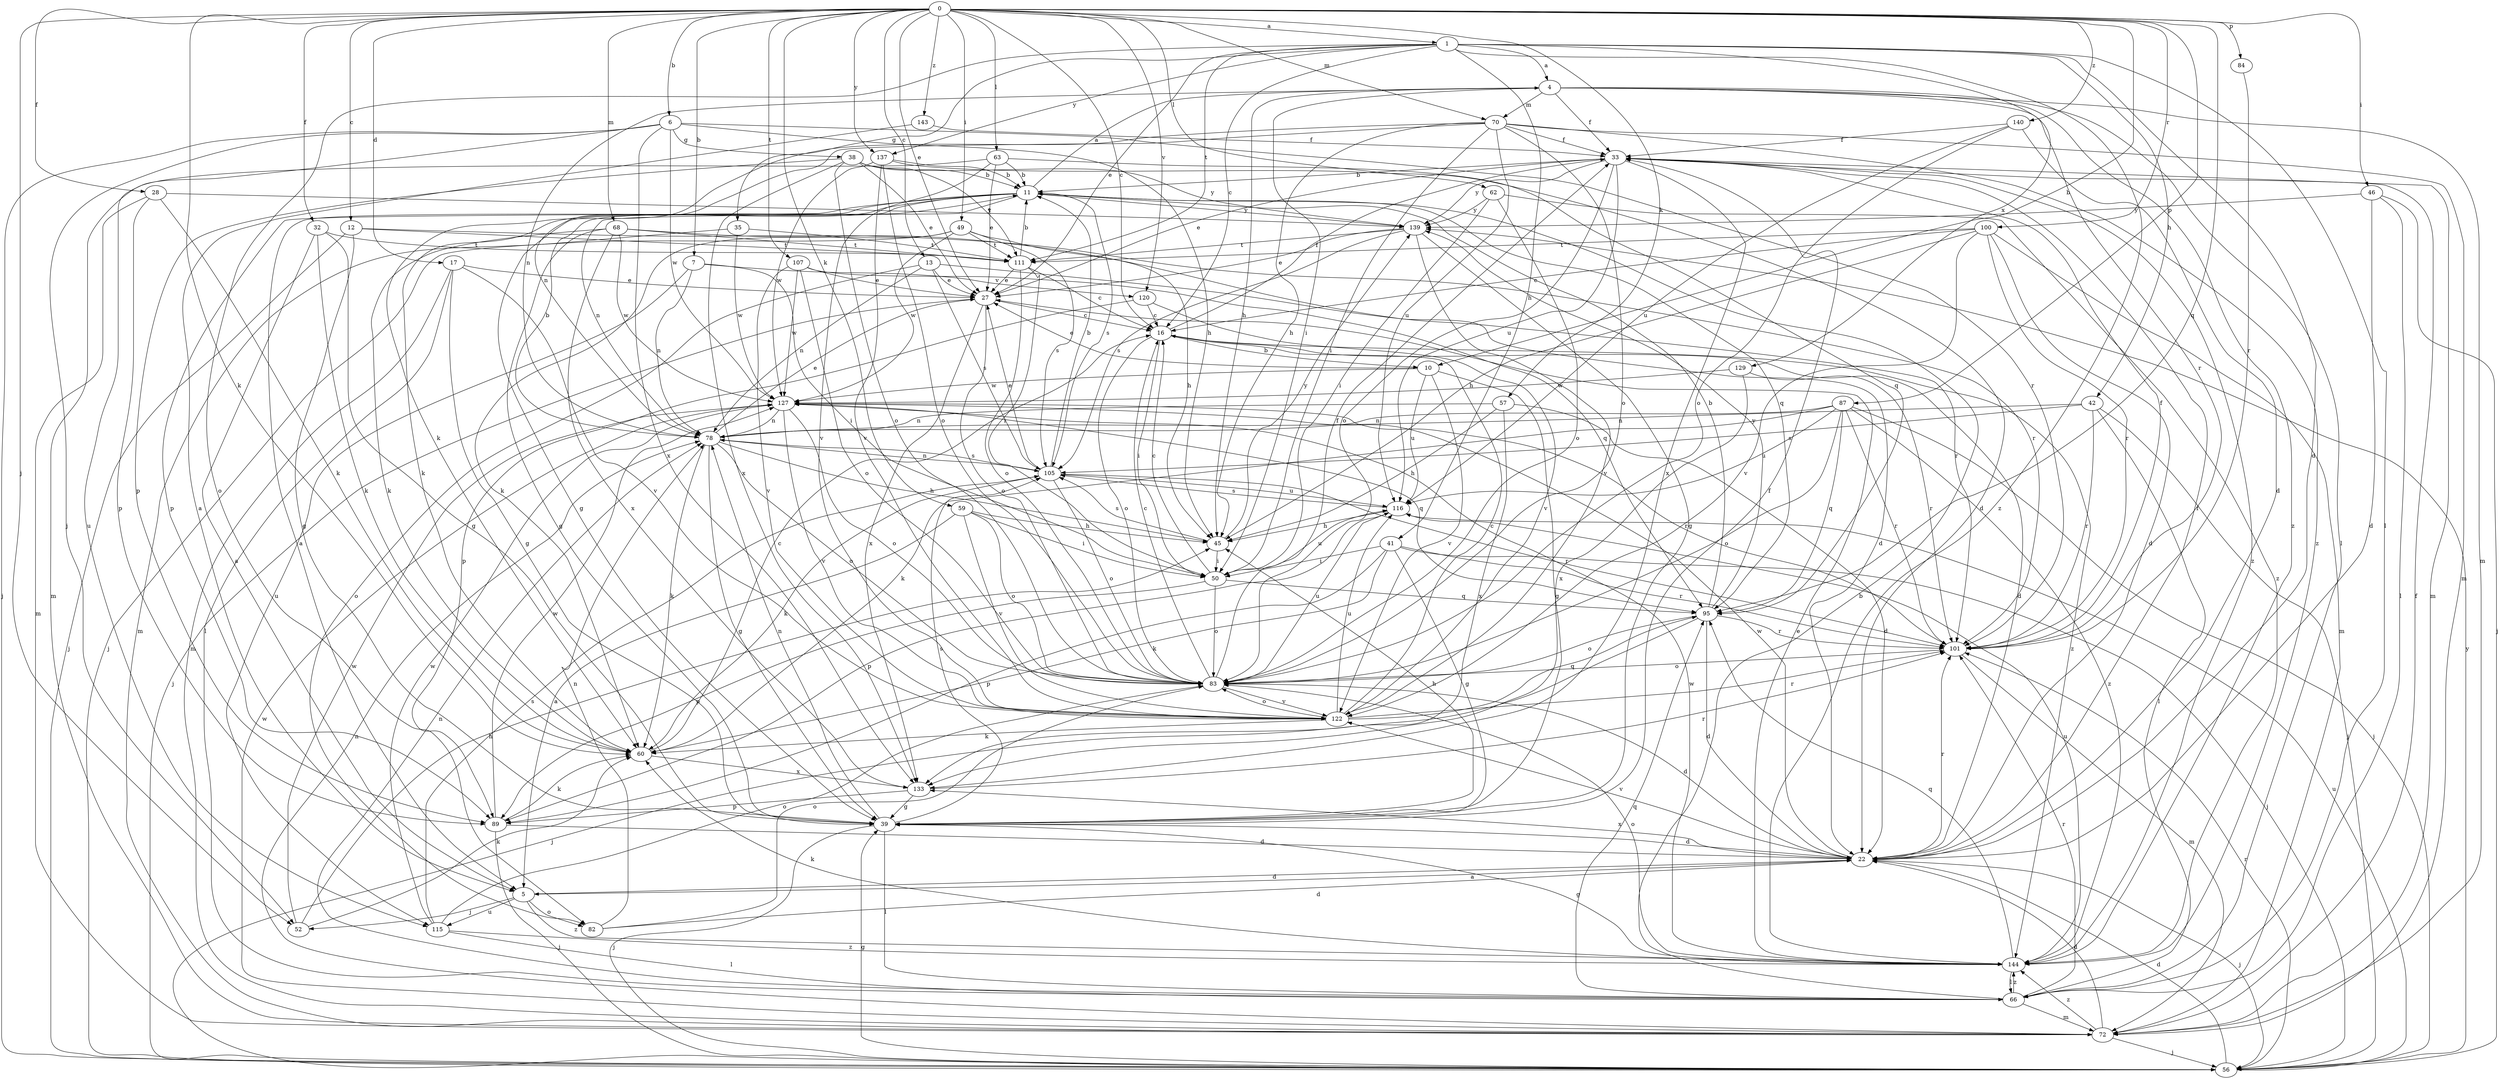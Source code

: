strict digraph  {
0;
1;
4;
5;
6;
7;
10;
11;
12;
13;
16;
17;
22;
27;
28;
32;
33;
35;
38;
39;
41;
42;
45;
46;
49;
50;
52;
56;
57;
59;
60;
62;
63;
66;
68;
70;
72;
78;
82;
83;
84;
87;
89;
95;
100;
101;
105;
107;
111;
115;
116;
120;
122;
127;
129;
133;
137;
139;
140;
143;
144;
0 -> 1  [label=a];
0 -> 6  [label=b];
0 -> 7  [label=b];
0 -> 10  [label=b];
0 -> 12  [label=c];
0 -> 13  [label=c];
0 -> 16  [label=c];
0 -> 17  [label=d];
0 -> 27  [label=e];
0 -> 28  [label=f];
0 -> 32  [label=f];
0 -> 46  [label=i];
0 -> 49  [label=i];
0 -> 52  [label=j];
0 -> 57  [label=k];
0 -> 59  [label=k];
0 -> 60  [label=k];
0 -> 62  [label=l];
0 -> 63  [label=l];
0 -> 68  [label=m];
0 -> 70  [label=m];
0 -> 84  [label=p];
0 -> 87  [label=p];
0 -> 95  [label=q];
0 -> 100  [label=r];
0 -> 107  [label=t];
0 -> 120  [label=v];
0 -> 137  [label=y];
0 -> 140  [label=z];
0 -> 143  [label=z];
1 -> 4  [label=a];
1 -> 16  [label=c];
1 -> 22  [label=d];
1 -> 27  [label=e];
1 -> 35  [label=g];
1 -> 41  [label=h];
1 -> 42  [label=h];
1 -> 66  [label=l];
1 -> 82  [label=o];
1 -> 111  [label=t];
1 -> 129  [label=x];
1 -> 137  [label=y];
1 -> 144  [label=z];
4 -> 33  [label=f];
4 -> 45  [label=h];
4 -> 50  [label=i];
4 -> 66  [label=l];
4 -> 70  [label=m];
4 -> 72  [label=m];
4 -> 78  [label=n];
4 -> 101  [label=r];
4 -> 144  [label=z];
5 -> 22  [label=d];
5 -> 52  [label=j];
5 -> 82  [label=o];
5 -> 115  [label=u];
5 -> 144  [label=z];
6 -> 38  [label=g];
6 -> 45  [label=h];
6 -> 52  [label=j];
6 -> 56  [label=j];
6 -> 101  [label=r];
6 -> 115  [label=u];
6 -> 127  [label=w];
6 -> 133  [label=x];
7 -> 50  [label=i];
7 -> 78  [label=n];
7 -> 115  [label=u];
7 -> 120  [label=v];
10 -> 27  [label=e];
10 -> 39  [label=g];
10 -> 116  [label=u];
10 -> 122  [label=v];
10 -> 127  [label=w];
11 -> 4  [label=a];
11 -> 5  [label=a];
11 -> 39  [label=g];
11 -> 60  [label=k];
11 -> 78  [label=n];
11 -> 89  [label=p];
11 -> 95  [label=q];
11 -> 105  [label=s];
11 -> 139  [label=y];
12 -> 39  [label=g];
12 -> 56  [label=j];
12 -> 101  [label=r];
12 -> 111  [label=t];
13 -> 27  [label=e];
13 -> 78  [label=n];
13 -> 82  [label=o];
13 -> 101  [label=r];
13 -> 105  [label=s];
16 -> 10  [label=b];
16 -> 22  [label=d];
16 -> 33  [label=f];
16 -> 50  [label=i];
16 -> 83  [label=o];
16 -> 144  [label=z];
17 -> 27  [label=e];
17 -> 39  [label=g];
17 -> 66  [label=l];
17 -> 72  [label=m];
17 -> 122  [label=v];
22 -> 5  [label=a];
22 -> 33  [label=f];
22 -> 56  [label=j];
22 -> 101  [label=r];
22 -> 122  [label=v];
22 -> 127  [label=w];
22 -> 133  [label=x];
27 -> 16  [label=c];
27 -> 56  [label=j];
27 -> 83  [label=o];
27 -> 133  [label=x];
28 -> 60  [label=k];
28 -> 72  [label=m];
28 -> 89  [label=p];
28 -> 139  [label=y];
32 -> 5  [label=a];
32 -> 39  [label=g];
32 -> 60  [label=k];
32 -> 111  [label=t];
33 -> 11  [label=b];
33 -> 27  [label=e];
33 -> 72  [label=m];
33 -> 83  [label=o];
33 -> 116  [label=u];
33 -> 133  [label=x];
33 -> 139  [label=y];
33 -> 144  [label=z];
35 -> 72  [label=m];
35 -> 111  [label=t];
35 -> 127  [label=w];
38 -> 11  [label=b];
38 -> 27  [label=e];
38 -> 83  [label=o];
38 -> 89  [label=p];
38 -> 111  [label=t];
38 -> 133  [label=x];
38 -> 139  [label=y];
39 -> 22  [label=d];
39 -> 33  [label=f];
39 -> 45  [label=h];
39 -> 56  [label=j];
39 -> 66  [label=l];
39 -> 78  [label=n];
39 -> 105  [label=s];
41 -> 39  [label=g];
41 -> 50  [label=i];
41 -> 56  [label=j];
41 -> 60  [label=k];
41 -> 89  [label=p];
41 -> 101  [label=r];
42 -> 56  [label=j];
42 -> 66  [label=l];
42 -> 78  [label=n];
42 -> 101  [label=r];
42 -> 105  [label=s];
45 -> 50  [label=i];
45 -> 105  [label=s];
45 -> 139  [label=y];
46 -> 22  [label=d];
46 -> 56  [label=j];
46 -> 66  [label=l];
46 -> 139  [label=y];
49 -> 45  [label=h];
49 -> 56  [label=j];
49 -> 60  [label=k];
49 -> 105  [label=s];
49 -> 111  [label=t];
49 -> 127  [label=w];
50 -> 16  [label=c];
50 -> 83  [label=o];
50 -> 89  [label=p];
50 -> 95  [label=q];
50 -> 116  [label=u];
52 -> 45  [label=h];
52 -> 60  [label=k];
52 -> 127  [label=w];
56 -> 22  [label=d];
56 -> 39  [label=g];
56 -> 101  [label=r];
56 -> 116  [label=u];
56 -> 139  [label=y];
57 -> 22  [label=d];
57 -> 45  [label=h];
57 -> 78  [label=n];
57 -> 133  [label=x];
59 -> 5  [label=a];
59 -> 45  [label=h];
59 -> 50  [label=i];
59 -> 83  [label=o];
59 -> 122  [label=v];
60 -> 16  [label=c];
60 -> 133  [label=x];
62 -> 50  [label=i];
62 -> 83  [label=o];
62 -> 139  [label=y];
62 -> 144  [label=z];
63 -> 11  [label=b];
63 -> 27  [label=e];
63 -> 72  [label=m];
63 -> 95  [label=q];
63 -> 122  [label=v];
66 -> 11  [label=b];
66 -> 72  [label=m];
66 -> 78  [label=n];
66 -> 95  [label=q];
66 -> 101  [label=r];
66 -> 144  [label=z];
68 -> 22  [label=d];
68 -> 39  [label=g];
68 -> 60  [label=k];
68 -> 111  [label=t];
68 -> 127  [label=w];
68 -> 133  [label=x];
70 -> 33  [label=f];
70 -> 45  [label=h];
70 -> 50  [label=i];
70 -> 60  [label=k];
70 -> 72  [label=m];
70 -> 78  [label=n];
70 -> 83  [label=o];
70 -> 116  [label=u];
70 -> 144  [label=z];
72 -> 22  [label=d];
72 -> 33  [label=f];
72 -> 56  [label=j];
72 -> 78  [label=n];
72 -> 127  [label=w];
72 -> 144  [label=z];
78 -> 11  [label=b];
78 -> 27  [label=e];
78 -> 39  [label=g];
78 -> 45  [label=h];
78 -> 60  [label=k];
78 -> 83  [label=o];
78 -> 105  [label=s];
82 -> 22  [label=d];
82 -> 78  [label=n];
82 -> 83  [label=o];
83 -> 16  [label=c];
83 -> 22  [label=d];
83 -> 33  [label=f];
83 -> 116  [label=u];
83 -> 122  [label=v];
84 -> 101  [label=r];
87 -> 56  [label=j];
87 -> 60  [label=k];
87 -> 78  [label=n];
87 -> 83  [label=o];
87 -> 95  [label=q];
87 -> 101  [label=r];
87 -> 116  [label=u];
87 -> 144  [label=z];
89 -> 22  [label=d];
89 -> 56  [label=j];
89 -> 60  [label=k];
89 -> 127  [label=w];
95 -> 11  [label=b];
95 -> 22  [label=d];
95 -> 56  [label=j];
95 -> 83  [label=o];
95 -> 101  [label=r];
95 -> 139  [label=y];
100 -> 16  [label=c];
100 -> 22  [label=d];
100 -> 45  [label=h];
100 -> 72  [label=m];
100 -> 101  [label=r];
100 -> 111  [label=t];
100 -> 122  [label=v];
101 -> 33  [label=f];
101 -> 72  [label=m];
101 -> 83  [label=o];
105 -> 11  [label=b];
105 -> 27  [label=e];
105 -> 60  [label=k];
105 -> 78  [label=n];
105 -> 83  [label=o];
105 -> 101  [label=r];
105 -> 116  [label=u];
107 -> 27  [label=e];
107 -> 83  [label=o];
107 -> 95  [label=q];
107 -> 122  [label=v];
107 -> 127  [label=w];
111 -> 11  [label=b];
111 -> 16  [label=c];
111 -> 27  [label=e];
111 -> 50  [label=i];
111 -> 83  [label=o];
115 -> 66  [label=l];
115 -> 83  [label=o];
115 -> 105  [label=s];
115 -> 127  [label=w];
115 -> 144  [label=z];
116 -> 45  [label=h];
116 -> 89  [label=p];
116 -> 105  [label=s];
120 -> 16  [label=c];
120 -> 89  [label=p];
120 -> 122  [label=v];
122 -> 16  [label=c];
122 -> 60  [label=k];
122 -> 83  [label=o];
122 -> 95  [label=q];
122 -> 101  [label=r];
122 -> 116  [label=u];
127 -> 78  [label=n];
127 -> 83  [label=o];
127 -> 95  [label=q];
127 -> 101  [label=r];
127 -> 122  [label=v];
129 -> 101  [label=r];
129 -> 127  [label=w];
129 -> 133  [label=x];
133 -> 39  [label=g];
133 -> 89  [label=p];
133 -> 101  [label=r];
137 -> 11  [label=b];
137 -> 22  [label=d];
137 -> 83  [label=o];
137 -> 122  [label=v];
137 -> 127  [label=w];
139 -> 27  [label=e];
139 -> 39  [label=g];
139 -> 105  [label=s];
139 -> 111  [label=t];
139 -> 122  [label=v];
140 -> 22  [label=d];
140 -> 33  [label=f];
140 -> 83  [label=o];
140 -> 116  [label=u];
143 -> 5  [label=a];
143 -> 33  [label=f];
144 -> 27  [label=e];
144 -> 39  [label=g];
144 -> 60  [label=k];
144 -> 66  [label=l];
144 -> 83  [label=o];
144 -> 95  [label=q];
144 -> 116  [label=u];
144 -> 127  [label=w];
}
